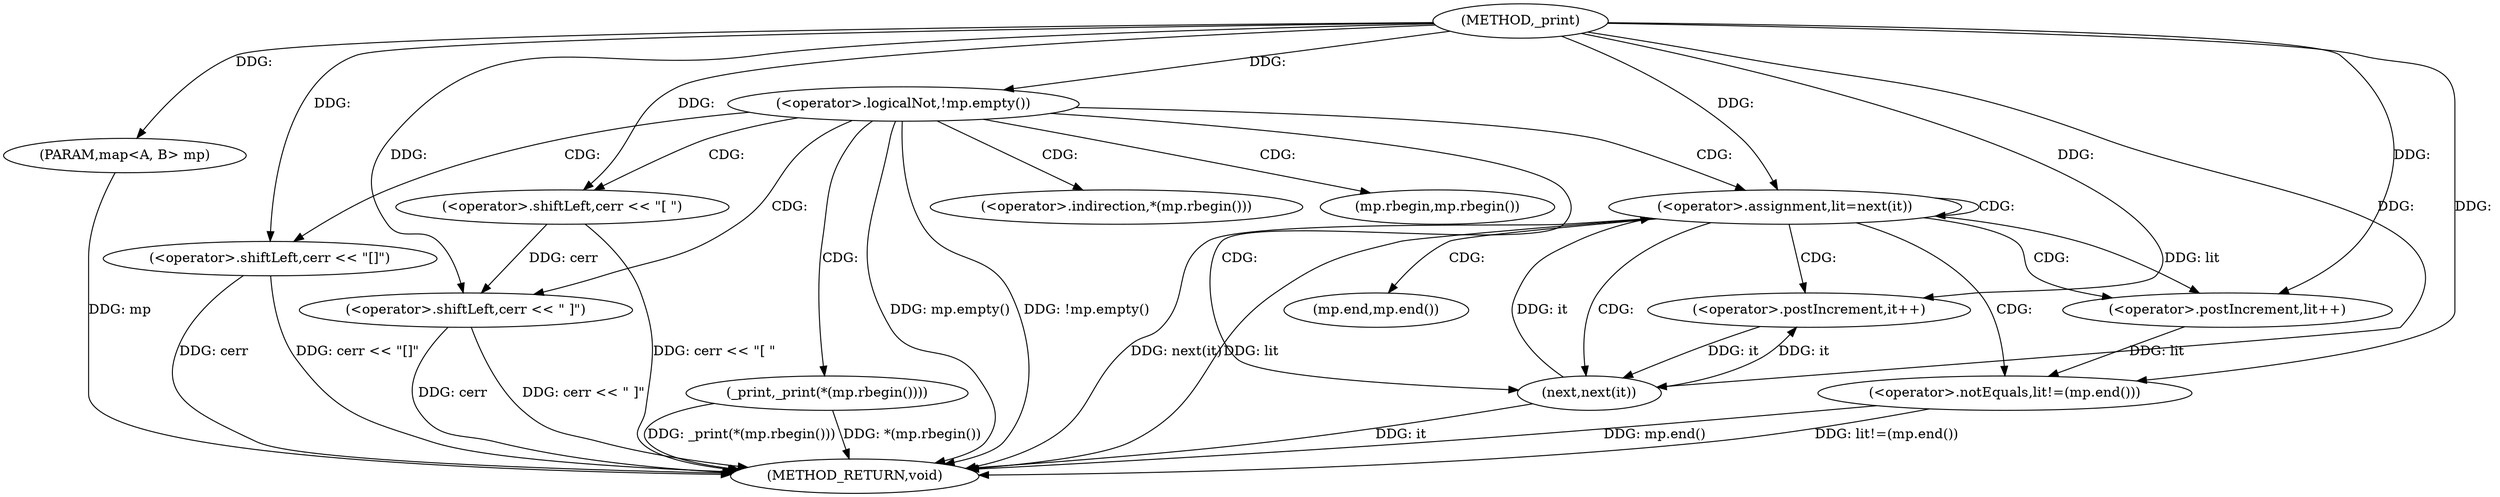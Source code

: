 digraph "_print" {  
"1000405" [label = "(METHOD,_print)" ]
"1000451" [label = "(METHOD_RETURN,void)" ]
"1000406" [label = "(PARAM,map<A, B> mp)" ]
"1000409" [label = "(<operator>.logicalNot,!mp.empty())" ]
"1000412" [label = "(<operator>.shiftLeft,cerr << \"[ \")" ]
"1000440" [label = "(_print,_print(*(mp.rbegin())))" ]
"1000443" [label = "(<operator>.shiftLeft,cerr << \" ]\")" ]
"1000421" [label = "(<operator>.assignment,lit=next(it))" ]
"1000425" [label = "(<operator>.notEquals,lit!=(mp.end()))" ]
"1000448" [label = "(<operator>.shiftLeft,cerr << \"[]\")" ]
"1000429" [label = "(<operator>.postIncrement,it++)" ]
"1000431" [label = "(<operator>.postIncrement,lit++)" ]
"1000423" [label = "(next,next(it))" ]
"1000441" [label = "(<operator>.indirection,*(mp.rbegin()))" ]
"1000427" [label = "(mp.end,mp.end())" ]
"1000442" [label = "(mp.rbegin,mp.rbegin())" ]
  "1000406" -> "1000451"  [ label = "DDG: mp"] 
  "1000409" -> "1000451"  [ label = "DDG: mp.empty()"] 
  "1000409" -> "1000451"  [ label = "DDG: !mp.empty()"] 
  "1000448" -> "1000451"  [ label = "DDG: cerr"] 
  "1000448" -> "1000451"  [ label = "DDG: cerr << \"[]\""] 
  "1000412" -> "1000451"  [ label = "DDG: cerr << \"[ \""] 
  "1000421" -> "1000451"  [ label = "DDG: lit"] 
  "1000423" -> "1000451"  [ label = "DDG: it"] 
  "1000421" -> "1000451"  [ label = "DDG: next(it)"] 
  "1000440" -> "1000451"  [ label = "DDG: *(mp.rbegin())"] 
  "1000440" -> "1000451"  [ label = "DDG: _print(*(mp.rbegin()))"] 
  "1000443" -> "1000451"  [ label = "DDG: cerr"] 
  "1000443" -> "1000451"  [ label = "DDG: cerr << \" ]\""] 
  "1000425" -> "1000451"  [ label = "DDG: mp.end()"] 
  "1000425" -> "1000451"  [ label = "DDG: lit!=(mp.end())"] 
  "1000405" -> "1000406"  [ label = "DDG: "] 
  "1000405" -> "1000409"  [ label = "DDG: "] 
  "1000405" -> "1000412"  [ label = "DDG: "] 
  "1000423" -> "1000421"  [ label = "DDG: it"] 
  "1000412" -> "1000443"  [ label = "DDG: cerr"] 
  "1000405" -> "1000443"  [ label = "DDG: "] 
  "1000405" -> "1000421"  [ label = "DDG: "] 
  "1000431" -> "1000425"  [ label = "DDG: lit"] 
  "1000405" -> "1000425"  [ label = "DDG: "] 
  "1000405" -> "1000448"  [ label = "DDG: "] 
  "1000429" -> "1000423"  [ label = "DDG: it"] 
  "1000405" -> "1000423"  [ label = "DDG: "] 
  "1000423" -> "1000429"  [ label = "DDG: it"] 
  "1000405" -> "1000429"  [ label = "DDG: "] 
  "1000421" -> "1000431"  [ label = "DDG: lit"] 
  "1000405" -> "1000431"  [ label = "DDG: "] 
  "1000409" -> "1000443"  [ label = "CDG: "] 
  "1000409" -> "1000440"  [ label = "CDG: "] 
  "1000409" -> "1000412"  [ label = "CDG: "] 
  "1000409" -> "1000442"  [ label = "CDG: "] 
  "1000409" -> "1000423"  [ label = "CDG: "] 
  "1000409" -> "1000441"  [ label = "CDG: "] 
  "1000409" -> "1000448"  [ label = "CDG: "] 
  "1000409" -> "1000421"  [ label = "CDG: "] 
  "1000421" -> "1000431"  [ label = "CDG: "] 
  "1000421" -> "1000429"  [ label = "CDG: "] 
  "1000421" -> "1000427"  [ label = "CDG: "] 
  "1000421" -> "1000423"  [ label = "CDG: "] 
  "1000421" -> "1000421"  [ label = "CDG: "] 
  "1000421" -> "1000425"  [ label = "CDG: "] 
}
